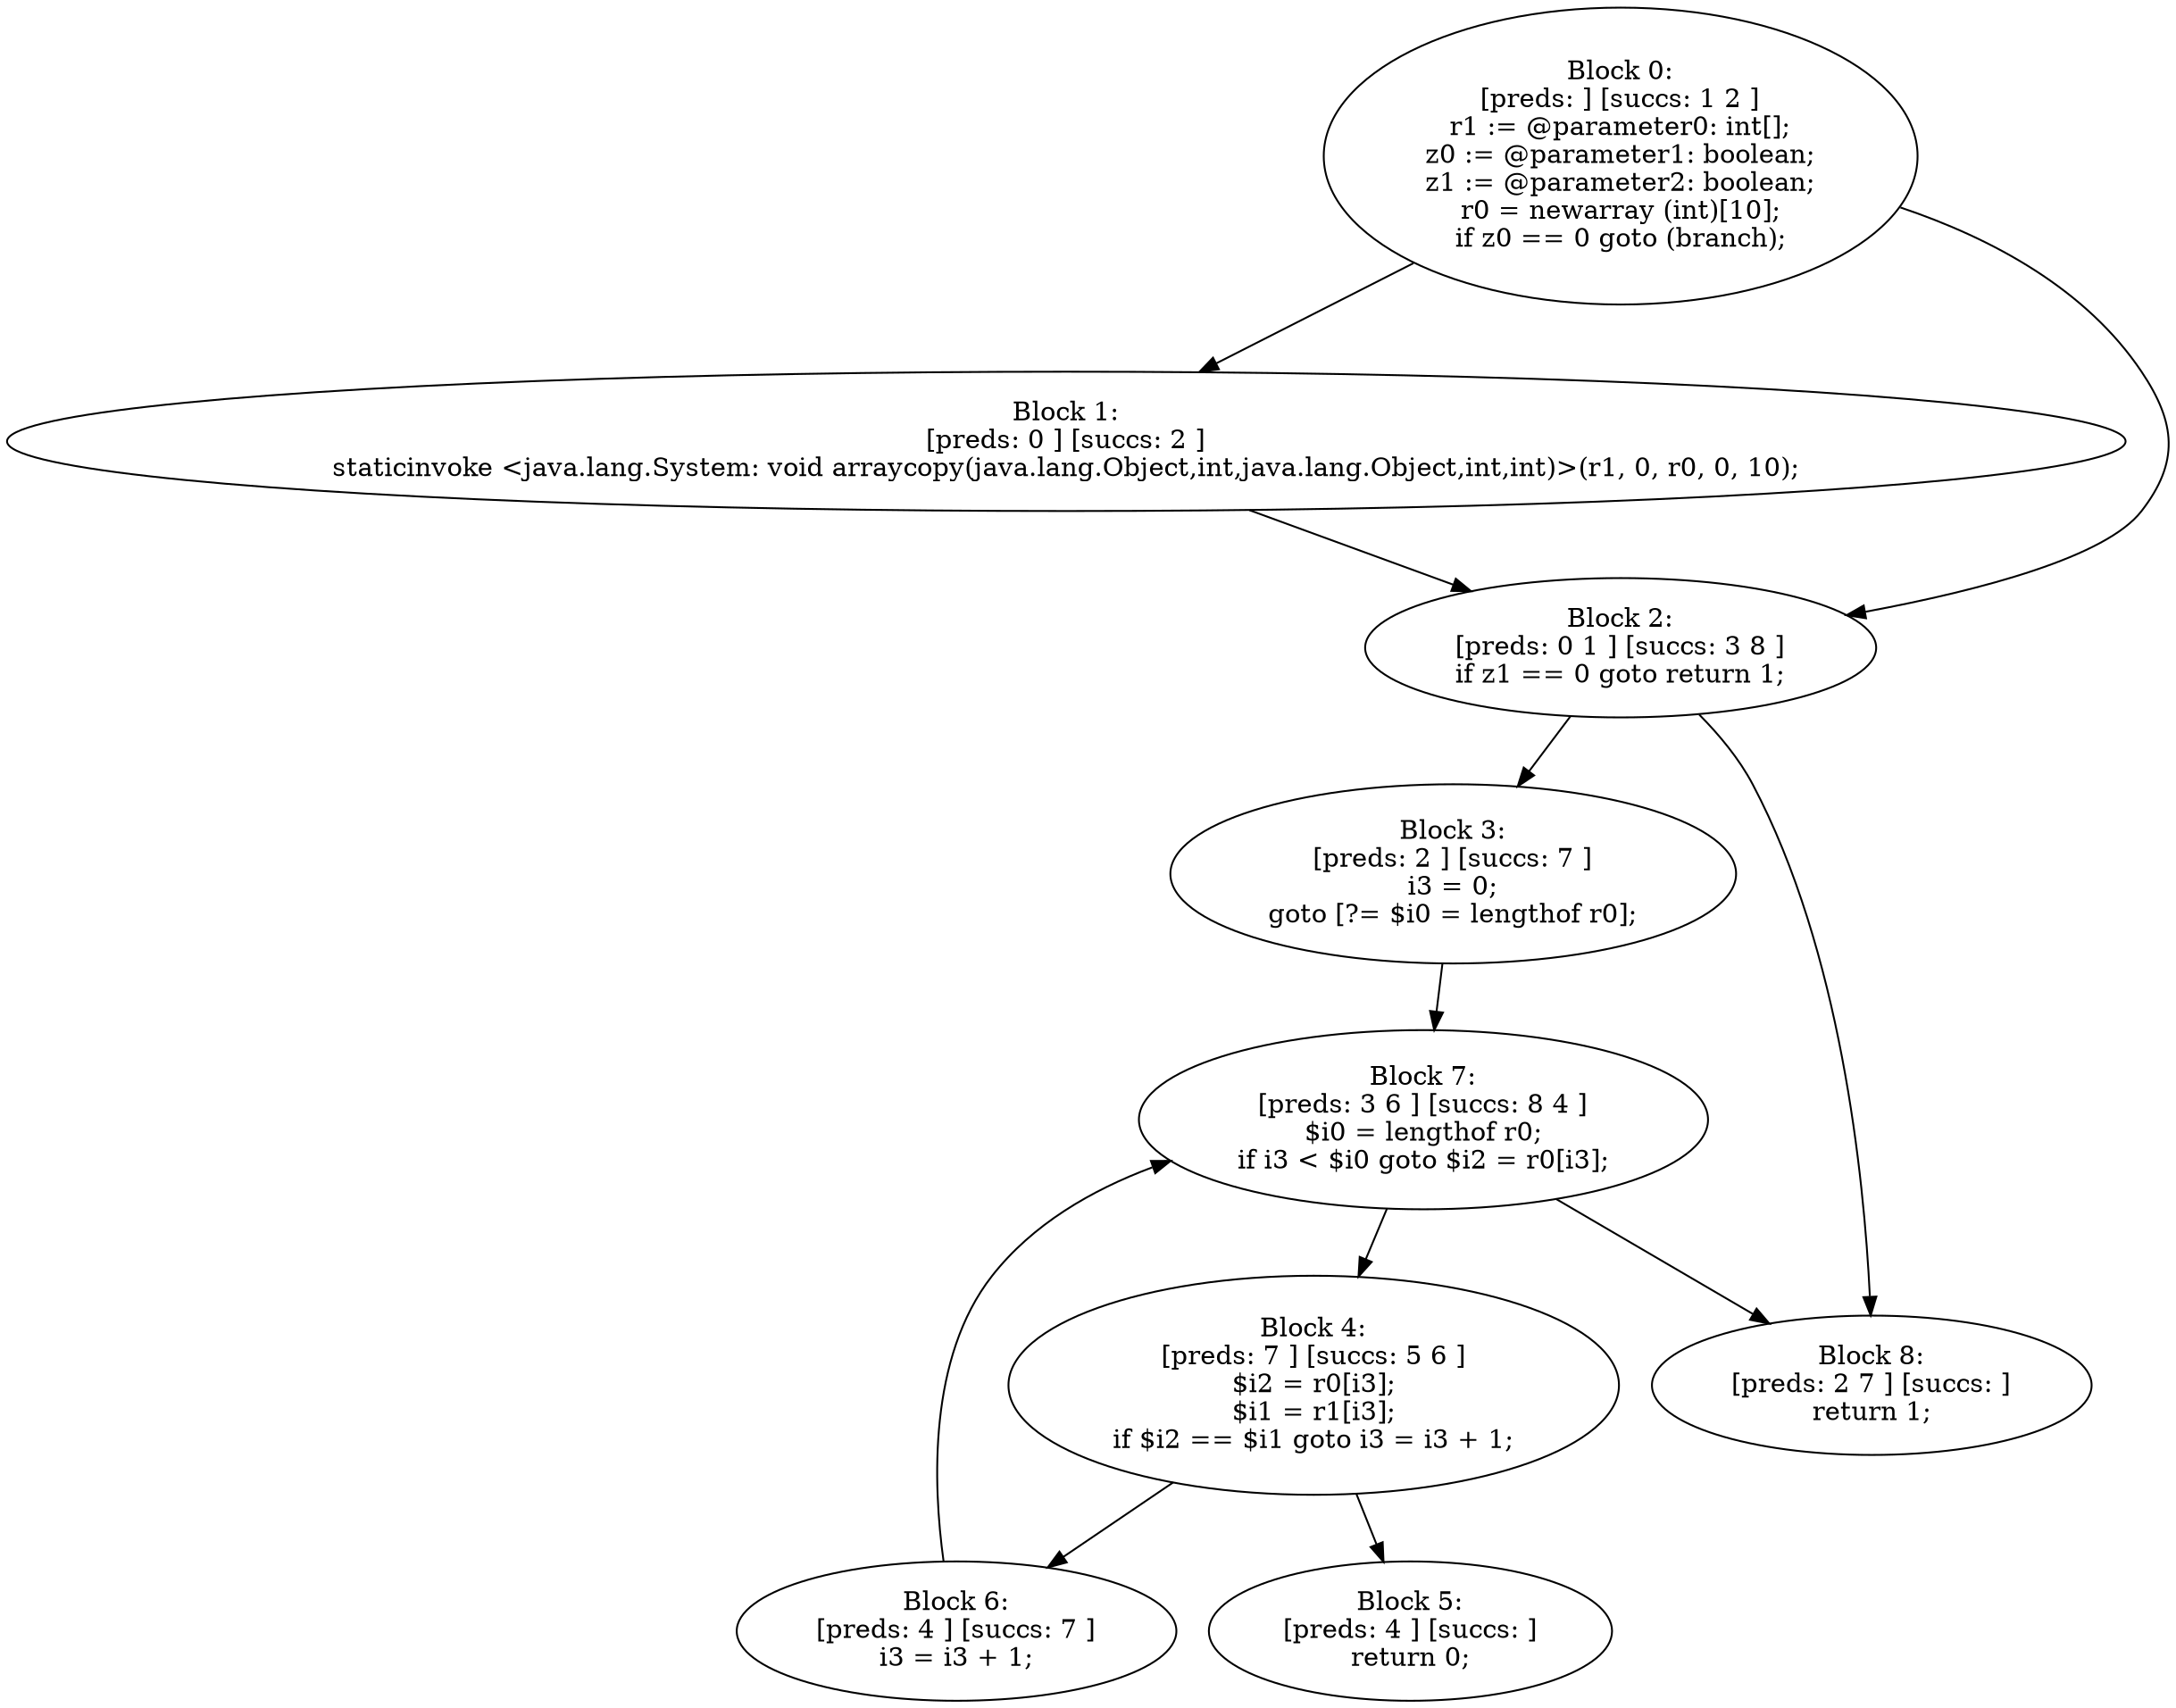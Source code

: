 digraph "unitGraph" {
    "Block 0:
[preds: ] [succs: 1 2 ]
r1 := @parameter0: int[];
z0 := @parameter1: boolean;
z1 := @parameter2: boolean;
r0 = newarray (int)[10];
if z0 == 0 goto (branch);
"
    "Block 1:
[preds: 0 ] [succs: 2 ]
staticinvoke <java.lang.System: void arraycopy(java.lang.Object,int,java.lang.Object,int,int)>(r1, 0, r0, 0, 10);
"
    "Block 2:
[preds: 0 1 ] [succs: 3 8 ]
if z1 == 0 goto return 1;
"
    "Block 3:
[preds: 2 ] [succs: 7 ]
i3 = 0;
goto [?= $i0 = lengthof r0];
"
    "Block 4:
[preds: 7 ] [succs: 5 6 ]
$i2 = r0[i3];
$i1 = r1[i3];
if $i2 == $i1 goto i3 = i3 + 1;
"
    "Block 5:
[preds: 4 ] [succs: ]
return 0;
"
    "Block 6:
[preds: 4 ] [succs: 7 ]
i3 = i3 + 1;
"
    "Block 7:
[preds: 3 6 ] [succs: 8 4 ]
$i0 = lengthof r0;
if i3 < $i0 goto $i2 = r0[i3];
"
    "Block 8:
[preds: 2 7 ] [succs: ]
return 1;
"
    "Block 0:
[preds: ] [succs: 1 2 ]
r1 := @parameter0: int[];
z0 := @parameter1: boolean;
z1 := @parameter2: boolean;
r0 = newarray (int)[10];
if z0 == 0 goto (branch);
"->"Block 1:
[preds: 0 ] [succs: 2 ]
staticinvoke <java.lang.System: void arraycopy(java.lang.Object,int,java.lang.Object,int,int)>(r1, 0, r0, 0, 10);
";
    "Block 0:
[preds: ] [succs: 1 2 ]
r1 := @parameter0: int[];
z0 := @parameter1: boolean;
z1 := @parameter2: boolean;
r0 = newarray (int)[10];
if z0 == 0 goto (branch);
"->"Block 2:
[preds: 0 1 ] [succs: 3 8 ]
if z1 == 0 goto return 1;
";
    "Block 1:
[preds: 0 ] [succs: 2 ]
staticinvoke <java.lang.System: void arraycopy(java.lang.Object,int,java.lang.Object,int,int)>(r1, 0, r0, 0, 10);
"->"Block 2:
[preds: 0 1 ] [succs: 3 8 ]
if z1 == 0 goto return 1;
";
    "Block 2:
[preds: 0 1 ] [succs: 3 8 ]
if z1 == 0 goto return 1;
"->"Block 3:
[preds: 2 ] [succs: 7 ]
i3 = 0;
goto [?= $i0 = lengthof r0];
";
    "Block 2:
[preds: 0 1 ] [succs: 3 8 ]
if z1 == 0 goto return 1;
"->"Block 8:
[preds: 2 7 ] [succs: ]
return 1;
";
    "Block 3:
[preds: 2 ] [succs: 7 ]
i3 = 0;
goto [?= $i0 = lengthof r0];
"->"Block 7:
[preds: 3 6 ] [succs: 8 4 ]
$i0 = lengthof r0;
if i3 < $i0 goto $i2 = r0[i3];
";
    "Block 4:
[preds: 7 ] [succs: 5 6 ]
$i2 = r0[i3];
$i1 = r1[i3];
if $i2 == $i1 goto i3 = i3 + 1;
"->"Block 5:
[preds: 4 ] [succs: ]
return 0;
";
    "Block 4:
[preds: 7 ] [succs: 5 6 ]
$i2 = r0[i3];
$i1 = r1[i3];
if $i2 == $i1 goto i3 = i3 + 1;
"->"Block 6:
[preds: 4 ] [succs: 7 ]
i3 = i3 + 1;
";
    "Block 6:
[preds: 4 ] [succs: 7 ]
i3 = i3 + 1;
"->"Block 7:
[preds: 3 6 ] [succs: 8 4 ]
$i0 = lengthof r0;
if i3 < $i0 goto $i2 = r0[i3];
";
    "Block 7:
[preds: 3 6 ] [succs: 8 4 ]
$i0 = lengthof r0;
if i3 < $i0 goto $i2 = r0[i3];
"->"Block 8:
[preds: 2 7 ] [succs: ]
return 1;
";
    "Block 7:
[preds: 3 6 ] [succs: 8 4 ]
$i0 = lengthof r0;
if i3 < $i0 goto $i2 = r0[i3];
"->"Block 4:
[preds: 7 ] [succs: 5 6 ]
$i2 = r0[i3];
$i1 = r1[i3];
if $i2 == $i1 goto i3 = i3 + 1;
";
}
